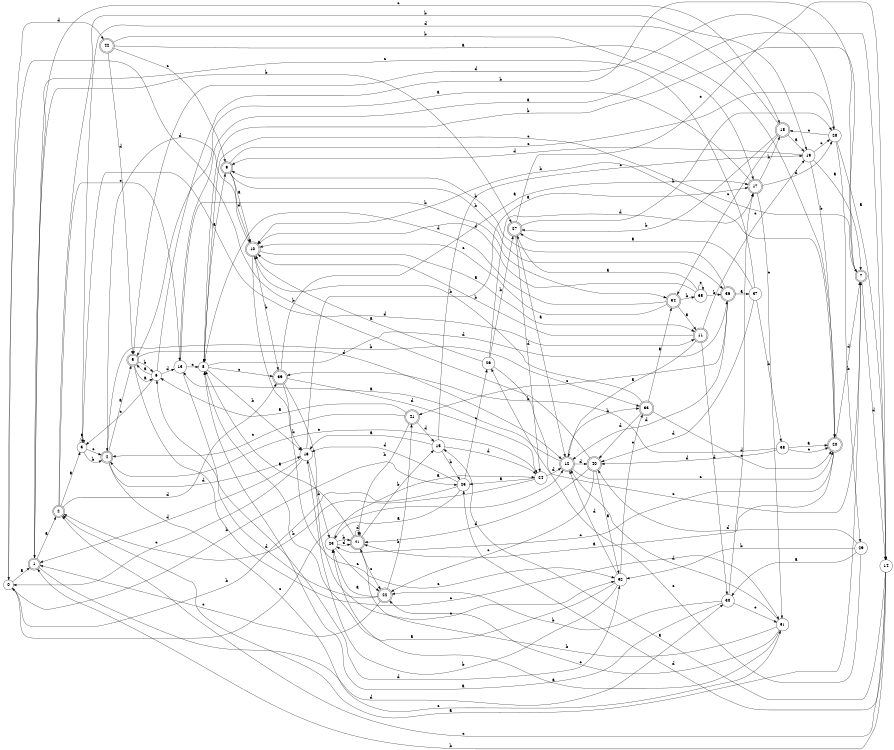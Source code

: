 digraph n35_3 {
__start0 [label="" shape="none"];

rankdir=LR;
size="8,5";

s0 [style="filled", color="black", fillcolor="white" shape="circle", label="0"];
s1 [style="rounded,filled", color="black", fillcolor="white" shape="doublecircle", label="1"];
s2 [style="rounded,filled", color="black", fillcolor="white" shape="doublecircle", label="2"];
s3 [style="filled", color="black", fillcolor="white" shape="circle", label="3"];
s4 [style="rounded,filled", color="black", fillcolor="white" shape="doublecircle", label="4"];
s5 [style="rounded,filled", color="black", fillcolor="white" shape="doublecircle", label="5"];
s6 [style="filled", color="black", fillcolor="white" shape="circle", label="6"];
s7 [style="rounded,filled", color="black", fillcolor="white" shape="doublecircle", label="7"];
s8 [style="filled", color="black", fillcolor="white" shape="circle", label="8"];
s9 [style="rounded,filled", color="black", fillcolor="white" shape="doublecircle", label="9"];
s10 [style="rounded,filled", color="black", fillcolor="white" shape="doublecircle", label="10"];
s11 [style="rounded,filled", color="black", fillcolor="white" shape="doublecircle", label="11"];
s12 [style="rounded,filled", color="black", fillcolor="white" shape="doublecircle", label="12"];
s13 [style="filled", color="black", fillcolor="white" shape="circle", label="13"];
s14 [style="filled", color="black", fillcolor="white" shape="circle", label="14"];
s15 [style="filled", color="black", fillcolor="white" shape="circle", label="15"];
s16 [style="filled", color="black", fillcolor="white" shape="circle", label="16"];
s17 [style="rounded,filled", color="black", fillcolor="white" shape="doublecircle", label="17"];
s18 [style="rounded,filled", color="black", fillcolor="white" shape="doublecircle", label="18"];
s19 [style="filled", color="black", fillcolor="white" shape="circle", label="19"];
s20 [style="rounded,filled", color="black", fillcolor="white" shape="doublecircle", label="20"];
s21 [style="rounded,filled", color="black", fillcolor="white" shape="doublecircle", label="21"];
s22 [style="rounded,filled", color="black", fillcolor="white" shape="doublecircle", label="22"];
s23 [style="filled", color="black", fillcolor="white" shape="circle", label="23"];
s24 [style="filled", color="black", fillcolor="white" shape="circle", label="24"];
s25 [style="filled", color="black", fillcolor="white" shape="circle", label="25"];
s26 [style="filled", color="black", fillcolor="white" shape="circle", label="26"];
s27 [style="rounded,filled", color="black", fillcolor="white" shape="doublecircle", label="27"];
s28 [style="filled", color="black", fillcolor="white" shape="circle", label="28"];
s29 [style="filled", color="black", fillcolor="white" shape="circle", label="29"];
s30 [style="filled", color="black", fillcolor="white" shape="circle", label="30"];
s31 [style="filled", color="black", fillcolor="white" shape="circle", label="31"];
s32 [style="filled", color="black", fillcolor="white" shape="circle", label="32"];
s33 [style="rounded,filled", color="black", fillcolor="white" shape="doublecircle", label="33"];
s34 [style="rounded,filled", color="black", fillcolor="white" shape="doublecircle", label="34"];
s35 [style="filled", color="black", fillcolor="white" shape="circle", label="35"];
s36 [style="rounded,filled", color="black", fillcolor="white" shape="doublecircle", label="36"];
s37 [style="filled", color="black", fillcolor="white" shape="circle", label="37"];
s38 [style="filled", color="black", fillcolor="white" shape="circle", label="38"];
s39 [style="rounded,filled", color="black", fillcolor="white" shape="doublecircle", label="39"];
s40 [style="rounded,filled", color="black", fillcolor="white" shape="doublecircle", label="40"];
s41 [style="rounded,filled", color="black", fillcolor="white" shape="doublecircle", label="41"];
s42 [style="rounded,filled", color="black", fillcolor="white" shape="doublecircle", label="42"];
s0 -> s1 [label="a"];
s0 -> s25 [label="b"];
s0 -> s12 [label="c"];
s0 -> s42 [label="d"];
s1 -> s2 [label="a"];
s1 -> s27 [label="b"];
s1 -> s18 [label="c"];
s1 -> s30 [label="d"];
s2 -> s3 [label="a"];
s2 -> s19 [label="b"];
s2 -> s13 [label="c"];
s2 -> s39 [label="d"];
s3 -> s3 [label="a"];
s3 -> s4 [label="b"];
s3 -> s4 [label="c"];
s3 -> s11 [label="d"];
s4 -> s5 [label="a"];
s4 -> s33 [label="b"];
s4 -> s31 [label="c"];
s4 -> s16 [label="d"];
s5 -> s6 [label="a"];
s5 -> s6 [label="b"];
s5 -> s31 [label="c"];
s5 -> s12 [label="d"];
s6 -> s5 [label="a"];
s6 -> s7 [label="b"];
s6 -> s3 [label="c"];
s6 -> s13 [label="d"];
s7 -> s2 [label="a"];
s7 -> s8 [label="b"];
s7 -> s8 [label="c"];
s7 -> s14 [label="d"];
s8 -> s9 [label="a"];
s8 -> s16 [label="b"];
s8 -> s39 [label="c"];
s8 -> s36 [label="d"];
s9 -> s10 [label="a"];
s9 -> s36 [label="b"];
s9 -> s28 [label="c"];
s9 -> s10 [label="d"];
s10 -> s11 [label="a"];
s10 -> s39 [label="b"];
s10 -> s32 [label="c"];
s10 -> s4 [label="d"];
s11 -> s12 [label="a"];
s11 -> s10 [label="b"];
s11 -> s19 [label="c"];
s11 -> s30 [label="d"];
s12 -> s13 [label="a"];
s12 -> s33 [label="b"];
s12 -> s20 [label="c"];
s12 -> s40 [label="d"];
s13 -> s14 [label="a"];
s13 -> s34 [label="b"];
s13 -> s8 [label="c"];
s13 -> s32 [label="d"];
s14 -> s15 [label="a"];
s14 -> s1 [label="b"];
s14 -> s2 [label="c"];
s14 -> s25 [label="d"];
s15 -> s16 [label="a"];
s15 -> s25 [label="b"];
s15 -> s19 [label="c"];
s15 -> s24 [label="d"];
s16 -> s17 [label="a"];
s16 -> s23 [label="b"];
s16 -> s0 [label="c"];
s16 -> s1 [label="d"];
s17 -> s5 [label="a"];
s17 -> s18 [label="b"];
s17 -> s31 [label="c"];
s17 -> s28 [label="d"];
s18 -> s19 [label="a"];
s18 -> s27 [label="b"];
s18 -> s34 [label="c"];
s18 -> s3 [label="d"];
s19 -> s7 [label="a"];
s19 -> s20 [label="b"];
s19 -> s28 [label="c"];
s19 -> s9 [label="d"];
s20 -> s21 [label="a"];
s20 -> s10 [label="b"];
s20 -> s23 [label="c"];
s20 -> s7 [label="d"];
s21 -> s8 [label="a"];
s21 -> s15 [label="b"];
s21 -> s22 [label="c"];
s21 -> s21 [label="d"];
s22 -> s23 [label="a"];
s22 -> s41 [label="b"];
s22 -> s1 [label="c"];
s22 -> s6 [label="d"];
s23 -> s24 [label="a"];
s23 -> s21 [label="b"];
s23 -> s22 [label="c"];
s23 -> s21 [label="d"];
s24 -> s25 [label="a"];
s24 -> s2 [label="b"];
s24 -> s4 [label="c"];
s24 -> s12 [label="d"];
s25 -> s23 [label="a"];
s25 -> s0 [label="b"];
s25 -> s26 [label="c"];
s25 -> s16 [label="d"];
s26 -> s10 [label="a"];
s26 -> s27 [label="b"];
s26 -> s7 [label="c"];
s26 -> s17 [label="d"];
s27 -> s12 [label="a"];
s27 -> s28 [label="b"];
s27 -> s14 [label="c"];
s27 -> s24 [label="d"];
s28 -> s14 [label="a"];
s28 -> s29 [label="b"];
s28 -> s18 [label="c"];
s28 -> s5 [label="d"];
s29 -> s30 [label="a"];
s29 -> s32 [label="b"];
s29 -> s26 [label="c"];
s29 -> s40 [label="d"];
s30 -> s8 [label="a"];
s30 -> s22 [label="b"];
s30 -> s31 [label="c"];
s30 -> s17 [label="d"];
s31 -> s23 [label="a"];
s31 -> s21 [label="b"];
s31 -> s22 [label="c"];
s31 -> s12 [label="d"];
s32 -> s8 [label="a"];
s32 -> s16 [label="b"];
s32 -> s33 [label="c"];
s32 -> s12 [label="d"];
s33 -> s34 [label="a"];
s33 -> s10 [label="b"];
s33 -> s20 [label="c"];
s33 -> s40 [label="d"];
s34 -> s11 [label="a"];
s34 -> s35 [label="b"];
s34 -> s10 [label="c"];
s34 -> s8 [label="d"];
s35 -> s27 [label="a"];
s35 -> s36 [label="b"];
s35 -> s35 [label="c"];
s35 -> s10 [label="d"];
s36 -> s37 [label="a"];
s36 -> s9 [label="b"];
s36 -> s41 [label="c"];
s36 -> s12 [label="d"];
s37 -> s27 [label="a"];
s37 -> s38 [label="b"];
s37 -> s1 [label="c"];
s37 -> s40 [label="d"];
s38 -> s20 [label="a"];
s38 -> s39 [label="b"];
s38 -> s20 [label="c"];
s38 -> s40 [label="d"];
s39 -> s17 [label="a"];
s39 -> s16 [label="b"];
s39 -> s32 [label="c"];
s39 -> s24 [label="d"];
s40 -> s32 [label="a"];
s40 -> s0 [label="b"];
s40 -> s22 [label="c"];
s40 -> s21 [label="d"];
s41 -> s6 [label="a"];
s41 -> s21 [label="b"];
s41 -> s4 [label="c"];
s41 -> s15 [label="d"];
s42 -> s20 [label="a"];
s42 -> s17 [label="b"];
s42 -> s9 [label="c"];
s42 -> s5 [label="d"];

}